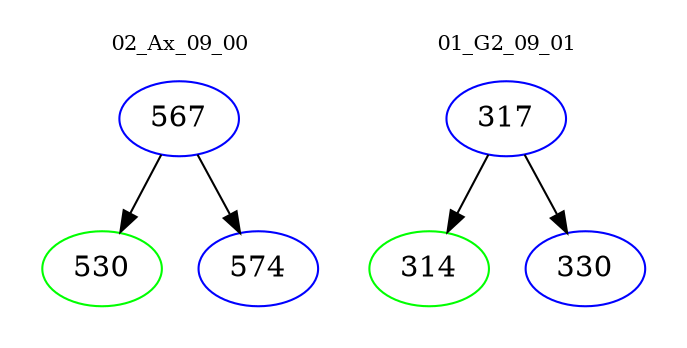 digraph{
subgraph cluster_0 {
color = white
label = "02_Ax_09_00";
fontsize=10;
T0_567 [label="567", color="blue"]
T0_567 -> T0_530 [color="black"]
T0_530 [label="530", color="green"]
T0_567 -> T0_574 [color="black"]
T0_574 [label="574", color="blue"]
}
subgraph cluster_1 {
color = white
label = "01_G2_09_01";
fontsize=10;
T1_317 [label="317", color="blue"]
T1_317 -> T1_314 [color="black"]
T1_314 [label="314", color="green"]
T1_317 -> T1_330 [color="black"]
T1_330 [label="330", color="blue"]
}
}
